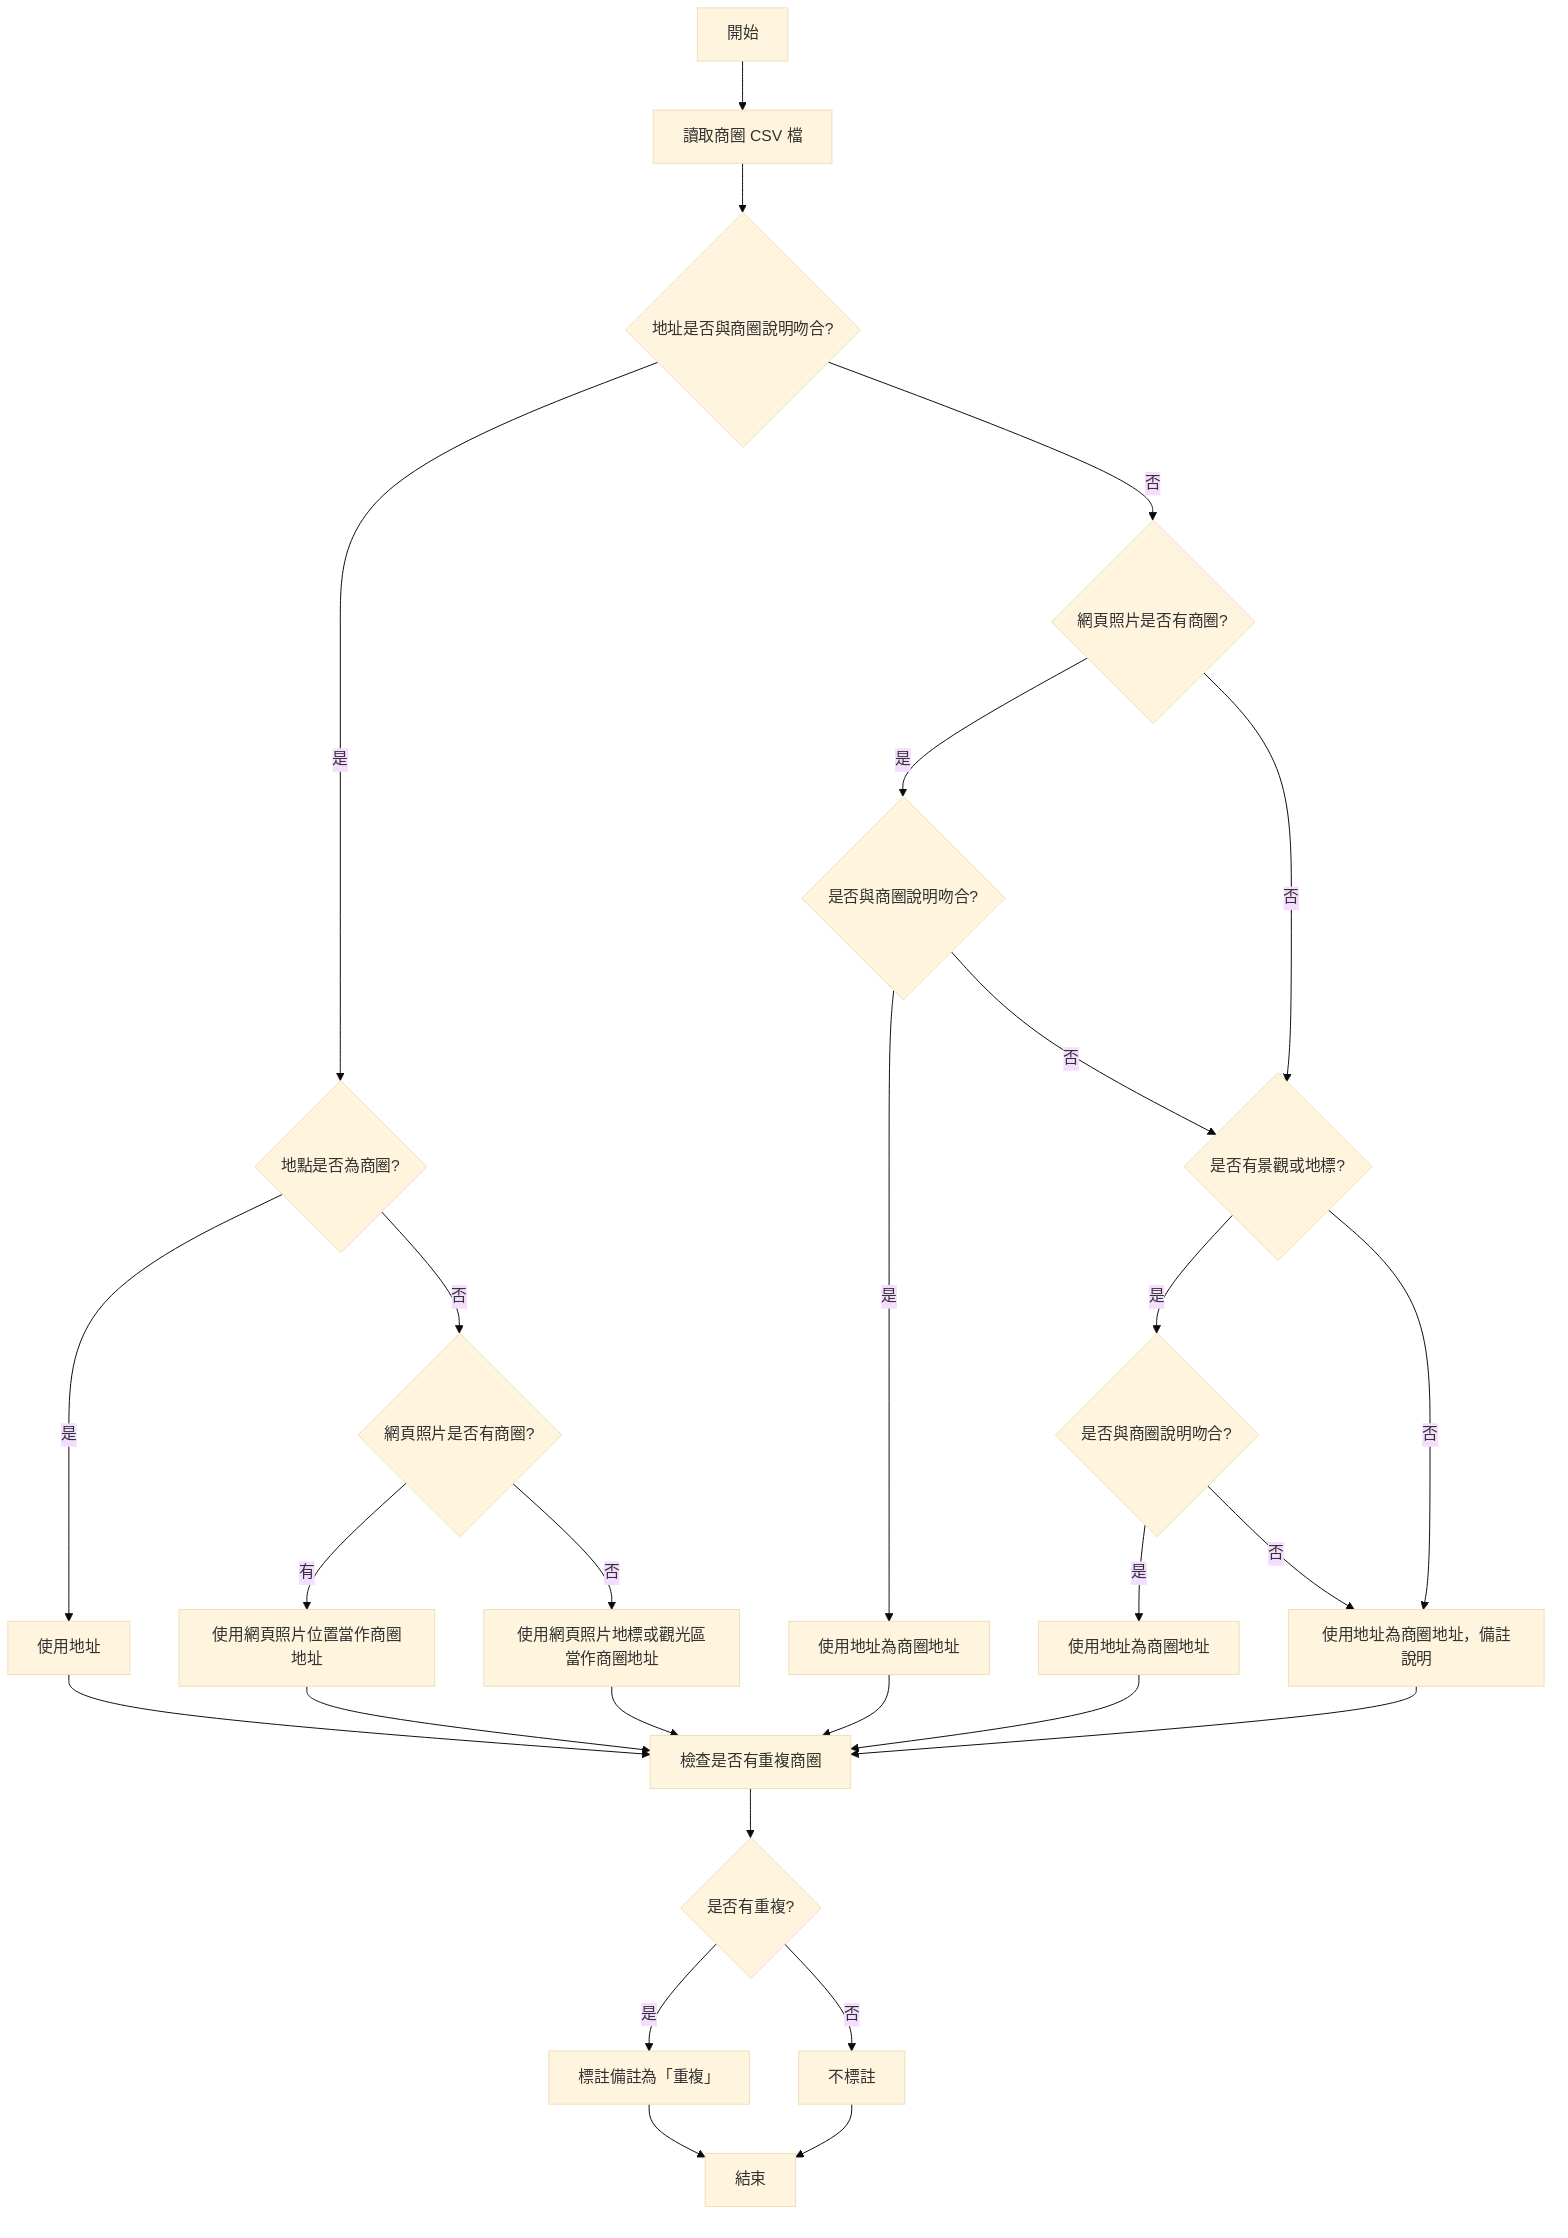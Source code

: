 %%{init: {"theme":"base"}}%%
flowchart TD
    A[開始] --> B[讀取商圈 CSV 檔]
    
    B --> C{地址是否與商圈說明吻合?}
    
    C -->|是| D{地點是否為商圈?}
    D -->|是| E[使用地址]
    D -->|否| F{網頁照片是否有商圈?}
    F -->|有| G[使用網頁照片位置當作商圈地址]
    F -->|否| H[使用網頁照片地標或觀光區當作商圈地址]
    
    C -->|否| I{網頁照片是否有商圈?}
    I -->|是| J{是否與商圈說明吻合?}
    J -->|是| L[使用地址為商圈地址]
    J -->|否| K{是否有景觀或地標?}
    I -->|否| K
    K -->|是| M{是否與商圈說明吻合?}
    M -->|是| N[使用地址為商圈地址]
    M -->|否| O[使用地址為商圈地址，備註說明]
    K -->|否| O
    
    %% 最後檢查重複商圈
    E --> P[檢查是否有重複商圈]
    G --> P
    H --> P
    L --> P
    N --> P
    O --> P
    P --> Q{是否有重複?}
    Q -->|是| R[標註備註為「重複」]
    Q -->|否| S[不標註]
    
    R --> T[結束]
    S --> T
